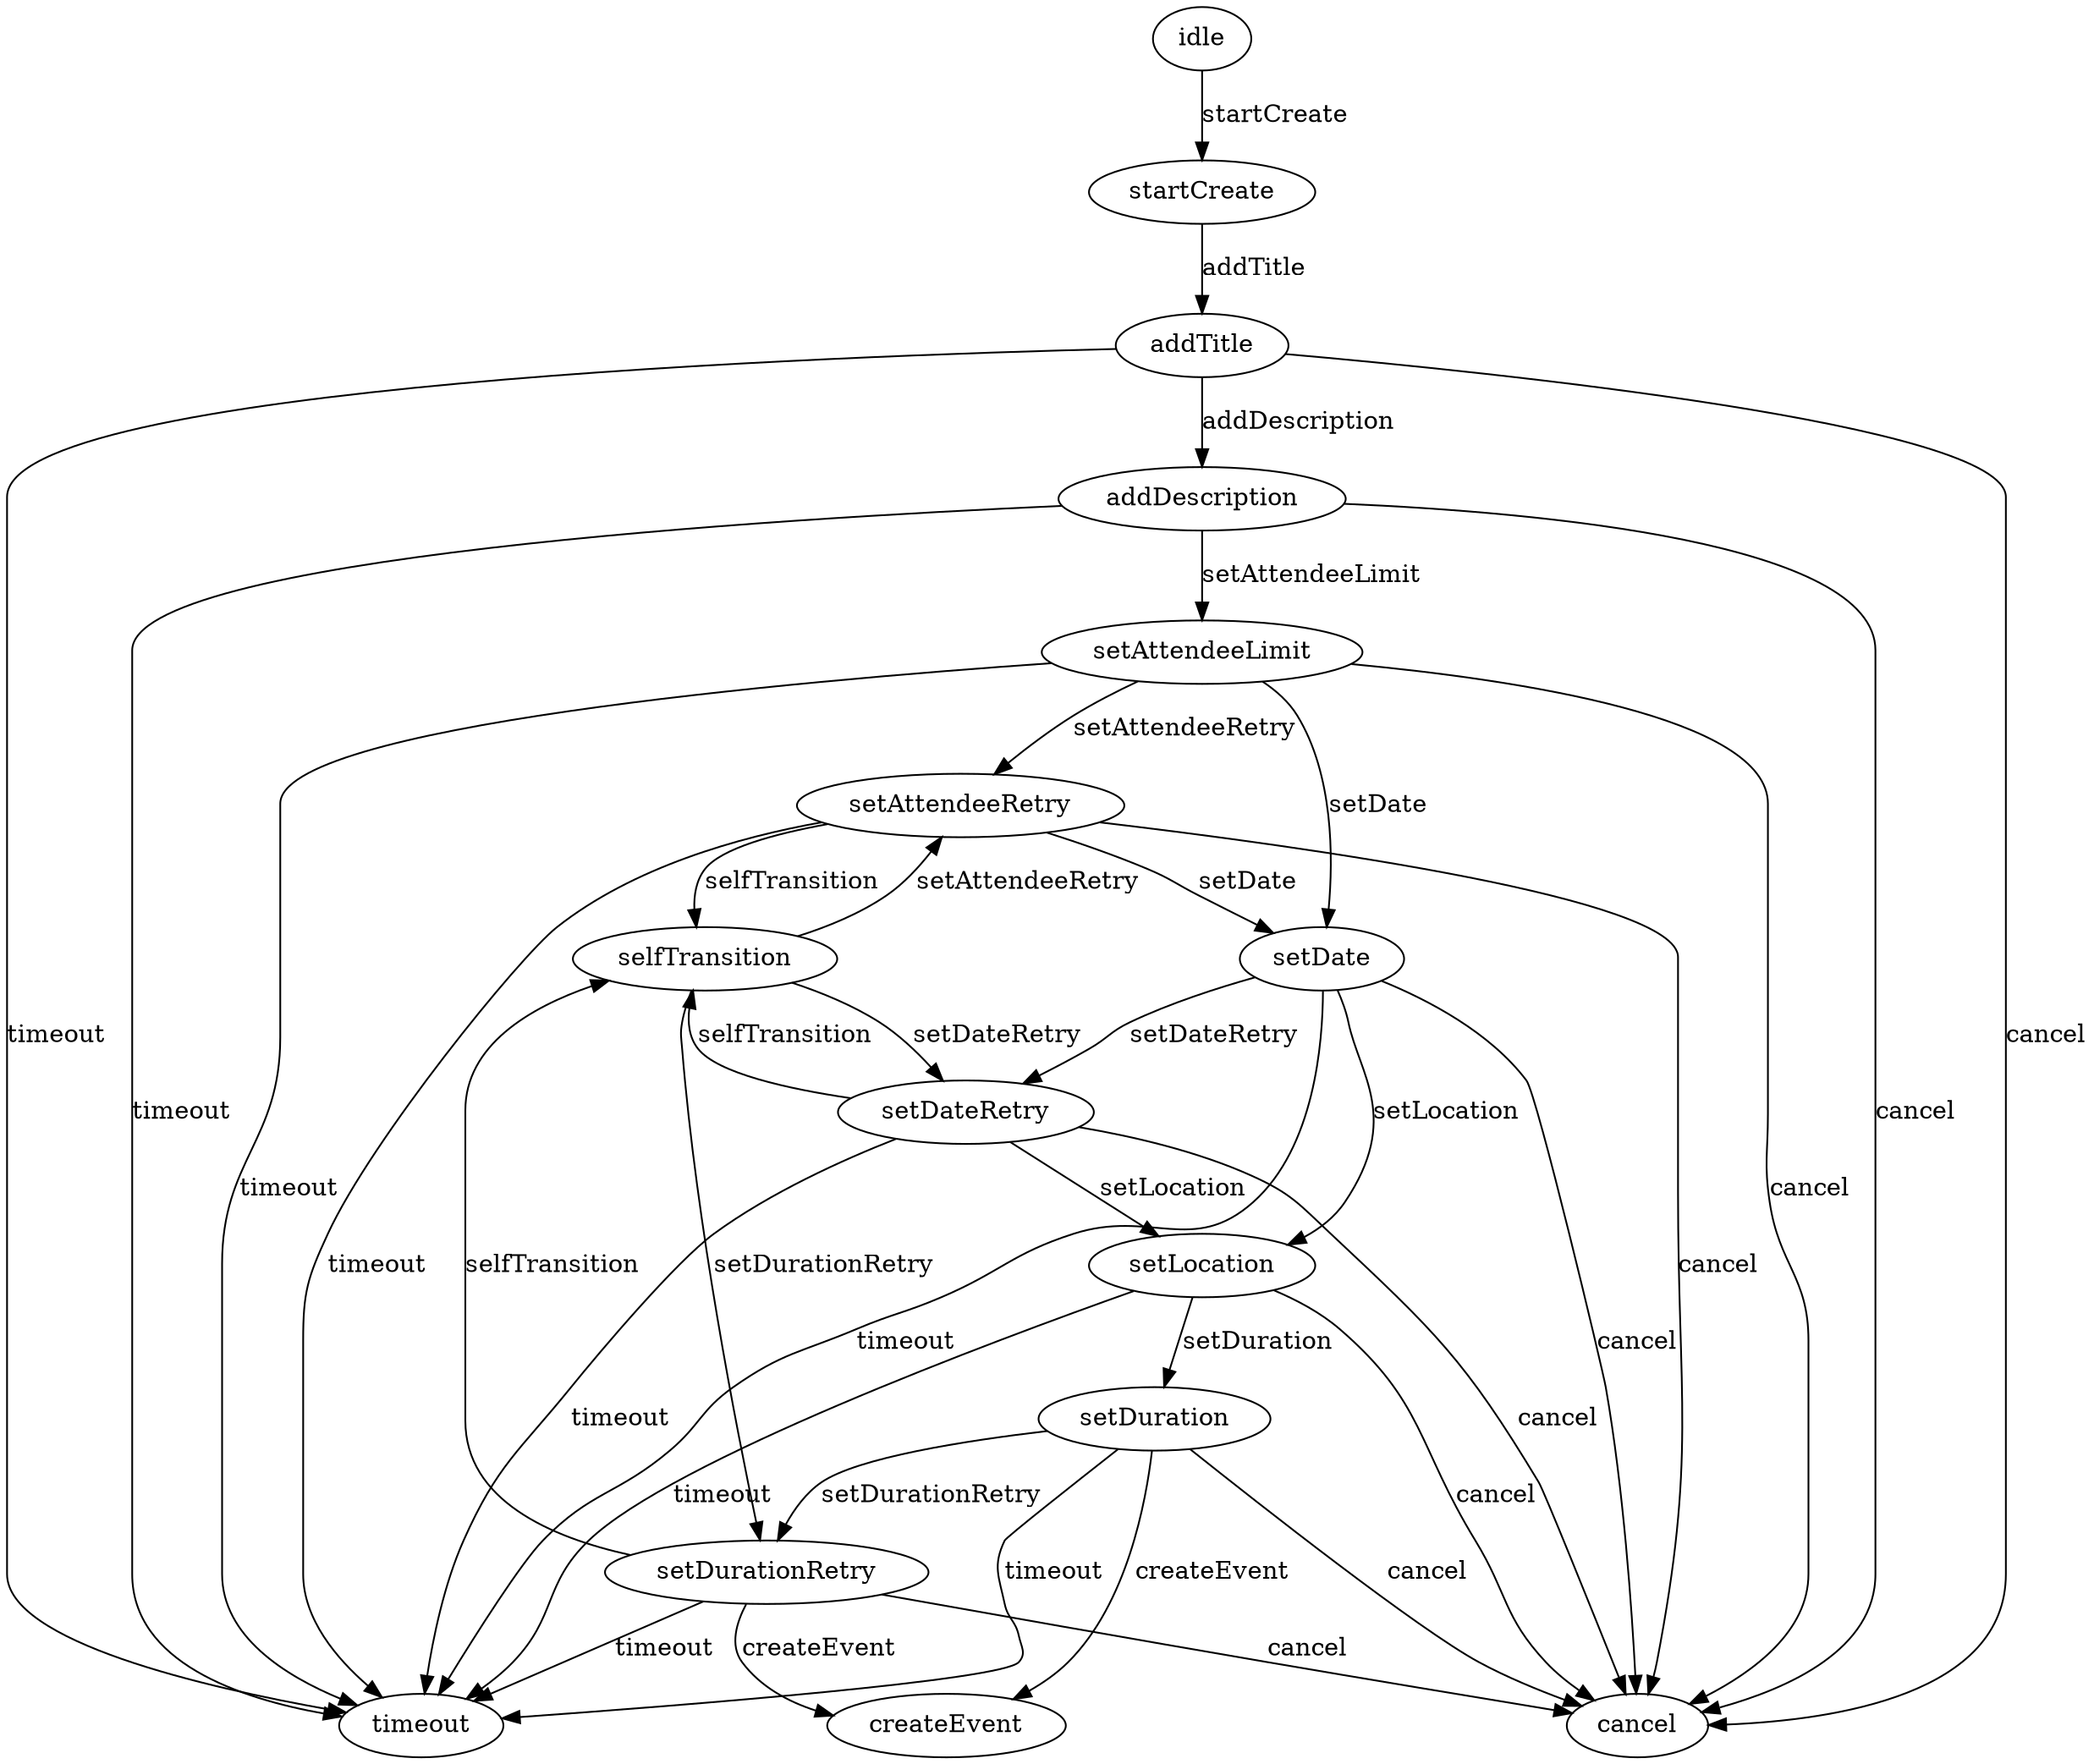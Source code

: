 digraph fsm {
    "addDescription" -> "cancel" [ label = "cancel" ];
    "addDescription" -> "setAttendeeLimit" [ label = "setAttendeeLimit" ];
    "addDescription" -> "timeout" [ label = "timeout" ];
    "addTitle" -> "addDescription" [ label = "addDescription" ];
    "addTitle" -> "cancel" [ label = "cancel" ];
    "addTitle" -> "timeout" [ label = "timeout" ];
    "idle" -> "startCreate" [ label = "startCreate" ];
    "selfTransition" -> "setAttendeeRetry" [ label = "setAttendeeRetry" ];
    "selfTransition" -> "setDateRetry" [ label = "setDateRetry" ];
    "selfTransition" -> "setDurationRetry" [ label = "setDurationRetry" ];
    "setAttendeeLimit" -> "cancel" [ label = "cancel" ];
    "setAttendeeLimit" -> "setAttendeeRetry" [ label = "setAttendeeRetry" ];
    "setAttendeeLimit" -> "setDate" [ label = "setDate" ];
    "setAttendeeLimit" -> "timeout" [ label = "timeout" ];
    "setAttendeeRetry" -> "cancel" [ label = "cancel" ];
    "setAttendeeRetry" -> "selfTransition" [ label = "selfTransition" ];
    "setAttendeeRetry" -> "setDate" [ label = "setDate" ];
    "setAttendeeRetry" -> "timeout" [ label = "timeout" ];
    "setDate" -> "cancel" [ label = "cancel" ];
    "setDate" -> "setDateRetry" [ label = "setDateRetry" ];
    "setDate" -> "setLocation" [ label = "setLocation" ];
    "setDate" -> "timeout" [ label = "timeout" ];
    "setDateRetry" -> "cancel" [ label = "cancel" ];
    "setDateRetry" -> "selfTransition" [ label = "selfTransition" ];
    "setDateRetry" -> "setLocation" [ label = "setLocation" ];
    "setDateRetry" -> "timeout" [ label = "timeout" ];
    "setDuration" -> "cancel" [ label = "cancel" ];
    "setDuration" -> "createEvent" [ label = "createEvent" ];
    "setDuration" -> "setDurationRetry" [ label = "setDurationRetry" ];
    "setDuration" -> "timeout" [ label = "timeout" ];
    "setDurationRetry" -> "cancel" [ label = "cancel" ];
    "setDurationRetry" -> "createEvent" [ label = "createEvent" ];
    "setDurationRetry" -> "selfTransition" [ label = "selfTransition" ];
    "setDurationRetry" -> "timeout" [ label = "timeout" ];
    "setLocation" -> "cancel" [ label = "cancel" ];
    "setLocation" -> "setDuration" [ label = "setDuration" ];
    "setLocation" -> "timeout" [ label = "timeout" ];
    "startCreate" -> "addTitle" [ label = "addTitle" ];

    "addDescription";
    "addTitle";
    "cancel";
    "createEvent";
    "idle";
    "selfTransition";
    "setAttendeeLimit";
    "setAttendeeRetry";
    "setDate";
    "setDateRetry";
    "setDuration";
    "setDurationRetry";
    "setLocation";
    "startCreate";
    "timeout";
}
